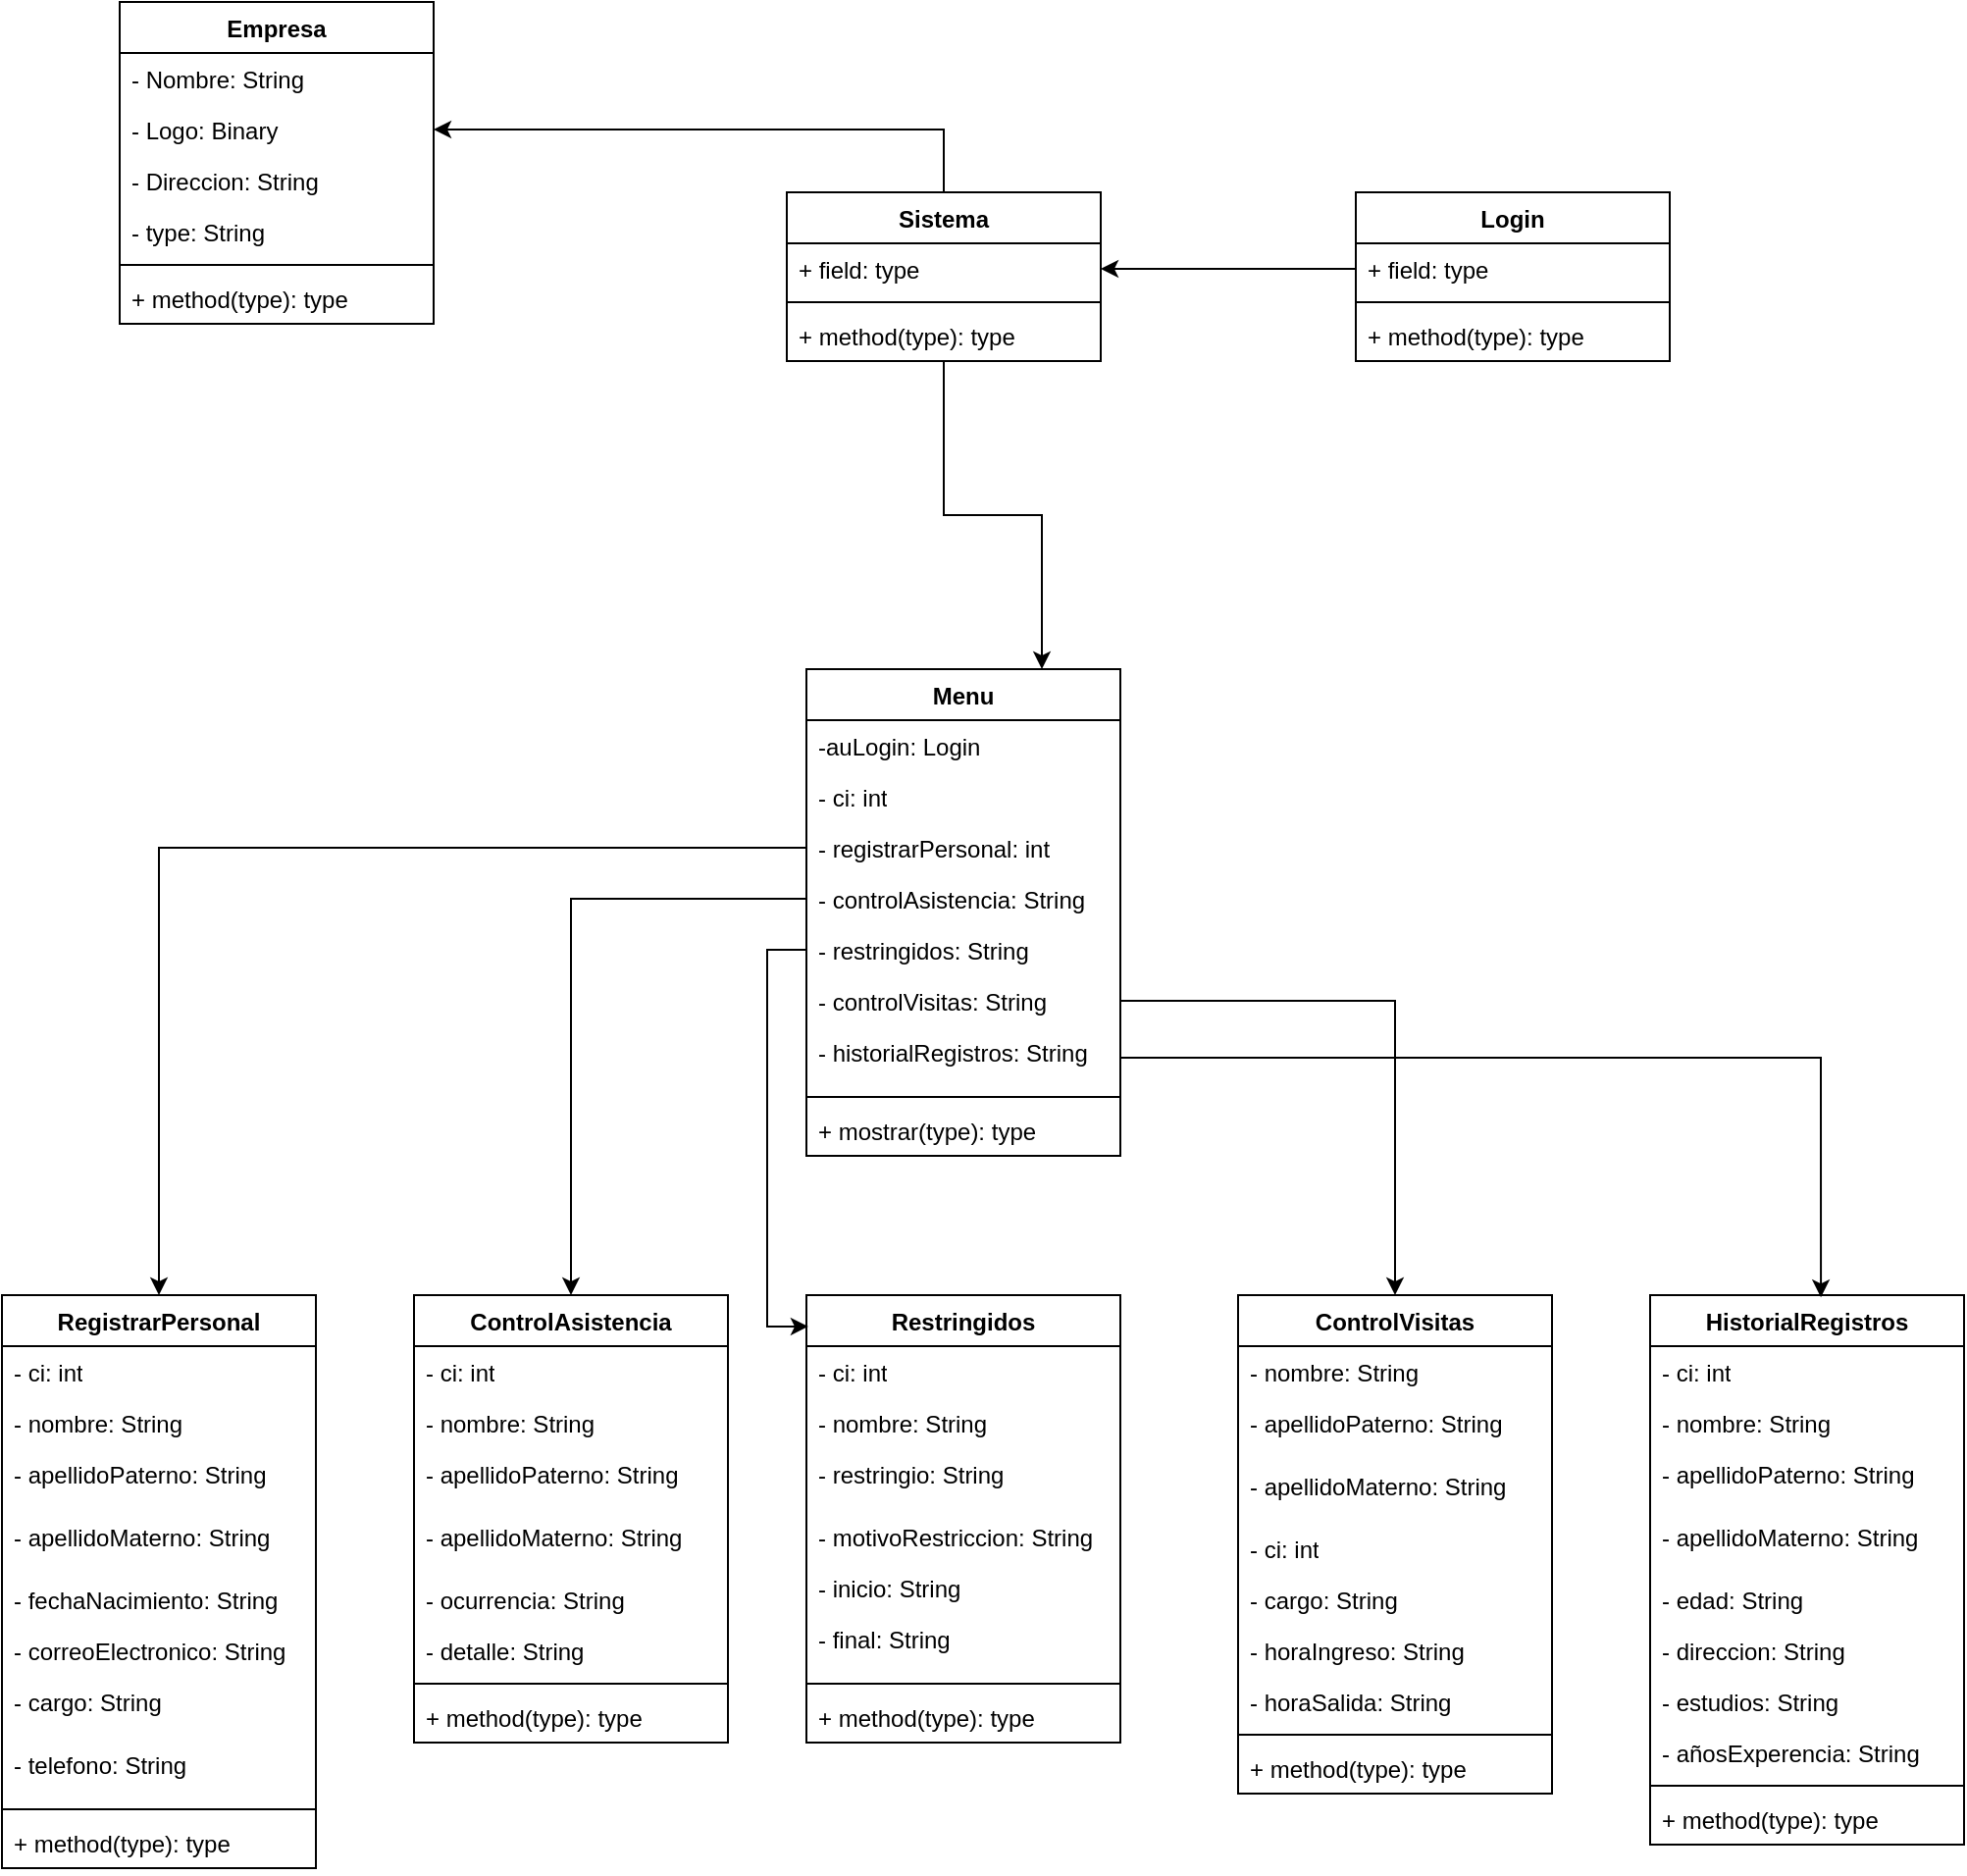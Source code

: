 <mxfile version="24.5.3" type="device">
  <diagram name="Página-1" id="l4zobJp5_yOm8P_IBGzT">
    <mxGraphModel dx="2261" dy="2013" grid="1" gridSize="10" guides="1" tooltips="1" connect="1" arrows="1" fold="1" page="1" pageScale="1" pageWidth="827" pageHeight="1169" math="0" shadow="0">
      <root>
        <mxCell id="0" />
        <mxCell id="1" parent="0" />
        <mxCell id="Njvmpggs-E8gWhqgLI6E-2" value="Empresa" style="swimlane;fontStyle=1;align=center;verticalAlign=top;childLayout=stackLayout;horizontal=1;startSize=26;horizontalStack=0;resizeParent=1;resizeParentMax=0;resizeLast=0;collapsible=1;marginBottom=0;whiteSpace=wrap;html=1;" parent="1" vertex="1">
          <mxGeometry x="-80" y="-630" width="160" height="164" as="geometry" />
        </mxCell>
        <mxCell id="Njvmpggs-E8gWhqgLI6E-3" value="- Nombre: String" style="text;strokeColor=none;fillColor=none;align=left;verticalAlign=top;spacingLeft=4;spacingRight=4;overflow=hidden;rotatable=0;points=[[0,0.5],[1,0.5]];portConstraint=eastwest;whiteSpace=wrap;html=1;" parent="Njvmpggs-E8gWhqgLI6E-2" vertex="1">
          <mxGeometry y="26" width="160" height="26" as="geometry" />
        </mxCell>
        <mxCell id="Njvmpggs-E8gWhqgLI6E-4" value="- Logo: Binary" style="text;strokeColor=none;fillColor=none;align=left;verticalAlign=top;spacingLeft=4;spacingRight=4;overflow=hidden;rotatable=0;points=[[0,0.5],[1,0.5]];portConstraint=eastwest;whiteSpace=wrap;html=1;" parent="Njvmpggs-E8gWhqgLI6E-2" vertex="1">
          <mxGeometry y="52" width="160" height="26" as="geometry" />
        </mxCell>
        <mxCell id="Njvmpggs-E8gWhqgLI6E-5" value="- Direccion: String" style="text;strokeColor=none;fillColor=none;align=left;verticalAlign=top;spacingLeft=4;spacingRight=4;overflow=hidden;rotatable=0;points=[[0,0.5],[1,0.5]];portConstraint=eastwest;whiteSpace=wrap;html=1;" parent="Njvmpggs-E8gWhqgLI6E-2" vertex="1">
          <mxGeometry y="78" width="160" height="26" as="geometry" />
        </mxCell>
        <mxCell id="Njvmpggs-E8gWhqgLI6E-6" value="- type: String" style="text;strokeColor=none;fillColor=none;align=left;verticalAlign=top;spacingLeft=4;spacingRight=4;overflow=hidden;rotatable=0;points=[[0,0.5],[1,0.5]];portConstraint=eastwest;whiteSpace=wrap;html=1;" parent="Njvmpggs-E8gWhqgLI6E-2" vertex="1">
          <mxGeometry y="104" width="160" height="26" as="geometry" />
        </mxCell>
        <mxCell id="Njvmpggs-E8gWhqgLI6E-7" value="" style="line;strokeWidth=1;fillColor=none;align=left;verticalAlign=middle;spacingTop=-1;spacingLeft=3;spacingRight=3;rotatable=0;labelPosition=right;points=[];portConstraint=eastwest;strokeColor=inherit;" parent="Njvmpggs-E8gWhqgLI6E-2" vertex="1">
          <mxGeometry y="130" width="160" height="8" as="geometry" />
        </mxCell>
        <mxCell id="Njvmpggs-E8gWhqgLI6E-8" value="+ method(type): type" style="text;strokeColor=none;fillColor=none;align=left;verticalAlign=top;spacingLeft=4;spacingRight=4;overflow=hidden;rotatable=0;points=[[0,0.5],[1,0.5]];portConstraint=eastwest;whiteSpace=wrap;html=1;" parent="Njvmpggs-E8gWhqgLI6E-2" vertex="1">
          <mxGeometry y="138" width="160" height="26" as="geometry" />
        </mxCell>
        <mxCell id="VbgoUqTaiL9bxgpN17RA-54" style="edgeStyle=orthogonalEdgeStyle;rounded=0;orthogonalLoop=1;jettySize=auto;html=1;entryX=0.75;entryY=0;entryDx=0;entryDy=0;" edge="1" parent="1" source="Njvmpggs-E8gWhqgLI6E-44" target="Njvmpggs-E8gWhqgLI6E-52">
          <mxGeometry relative="1" as="geometry" />
        </mxCell>
        <mxCell id="VbgoUqTaiL9bxgpN17RA-56" style="edgeStyle=orthogonalEdgeStyle;rounded=0;orthogonalLoop=1;jettySize=auto;html=1;entryX=1;entryY=0.5;entryDx=0;entryDy=0;" edge="1" parent="1" source="Njvmpggs-E8gWhqgLI6E-44" target="Njvmpggs-E8gWhqgLI6E-4">
          <mxGeometry relative="1" as="geometry" />
        </mxCell>
        <mxCell id="Njvmpggs-E8gWhqgLI6E-44" value="Sistema" style="swimlane;fontStyle=1;align=center;verticalAlign=top;childLayout=stackLayout;horizontal=1;startSize=26;horizontalStack=0;resizeParent=1;resizeParentMax=0;resizeLast=0;collapsible=1;marginBottom=0;whiteSpace=wrap;html=1;" parent="1" vertex="1">
          <mxGeometry x="260" y="-533" width="160" height="86" as="geometry" />
        </mxCell>
        <mxCell id="Njvmpggs-E8gWhqgLI6E-45" value="+ field: type" style="text;strokeColor=none;fillColor=none;align=left;verticalAlign=top;spacingLeft=4;spacingRight=4;overflow=hidden;rotatable=0;points=[[0,0.5],[1,0.5]];portConstraint=eastwest;whiteSpace=wrap;html=1;" parent="Njvmpggs-E8gWhqgLI6E-44" vertex="1">
          <mxGeometry y="26" width="160" height="26" as="geometry" />
        </mxCell>
        <mxCell id="Njvmpggs-E8gWhqgLI6E-46" value="" style="line;strokeWidth=1;fillColor=none;align=left;verticalAlign=middle;spacingTop=-1;spacingLeft=3;spacingRight=3;rotatable=0;labelPosition=right;points=[];portConstraint=eastwest;strokeColor=inherit;" parent="Njvmpggs-E8gWhqgLI6E-44" vertex="1">
          <mxGeometry y="52" width="160" height="8" as="geometry" />
        </mxCell>
        <mxCell id="Njvmpggs-E8gWhqgLI6E-47" value="+ method(type): type" style="text;strokeColor=none;fillColor=none;align=left;verticalAlign=top;spacingLeft=4;spacingRight=4;overflow=hidden;rotatable=0;points=[[0,0.5],[1,0.5]];portConstraint=eastwest;whiteSpace=wrap;html=1;" parent="Njvmpggs-E8gWhqgLI6E-44" vertex="1">
          <mxGeometry y="60" width="160" height="26" as="geometry" />
        </mxCell>
        <mxCell id="Njvmpggs-E8gWhqgLI6E-48" value="Login" style="swimlane;fontStyle=1;align=center;verticalAlign=top;childLayout=stackLayout;horizontal=1;startSize=26;horizontalStack=0;resizeParent=1;resizeParentMax=0;resizeLast=0;collapsible=1;marginBottom=0;whiteSpace=wrap;html=1;" parent="1" vertex="1">
          <mxGeometry x="550" y="-533" width="160" height="86" as="geometry" />
        </mxCell>
        <mxCell id="Njvmpggs-E8gWhqgLI6E-49" value="+ field: type" style="text;strokeColor=none;fillColor=none;align=left;verticalAlign=top;spacingLeft=4;spacingRight=4;overflow=hidden;rotatable=0;points=[[0,0.5],[1,0.5]];portConstraint=eastwest;whiteSpace=wrap;html=1;" parent="Njvmpggs-E8gWhqgLI6E-48" vertex="1">
          <mxGeometry y="26" width="160" height="26" as="geometry" />
        </mxCell>
        <mxCell id="Njvmpggs-E8gWhqgLI6E-50" value="" style="line;strokeWidth=1;fillColor=none;align=left;verticalAlign=middle;spacingTop=-1;spacingLeft=3;spacingRight=3;rotatable=0;labelPosition=right;points=[];portConstraint=eastwest;strokeColor=inherit;" parent="Njvmpggs-E8gWhqgLI6E-48" vertex="1">
          <mxGeometry y="52" width="160" height="8" as="geometry" />
        </mxCell>
        <mxCell id="Njvmpggs-E8gWhqgLI6E-51" value="+ method(type): type" style="text;strokeColor=none;fillColor=none;align=left;verticalAlign=top;spacingLeft=4;spacingRight=4;overflow=hidden;rotatable=0;points=[[0,0.5],[1,0.5]];portConstraint=eastwest;whiteSpace=wrap;html=1;" parent="Njvmpggs-E8gWhqgLI6E-48" vertex="1">
          <mxGeometry y="60" width="160" height="26" as="geometry" />
        </mxCell>
        <mxCell id="Njvmpggs-E8gWhqgLI6E-52" value="Menu" style="swimlane;fontStyle=1;align=center;verticalAlign=top;childLayout=stackLayout;horizontal=1;startSize=26;horizontalStack=0;resizeParent=1;resizeParentMax=0;resizeLast=0;collapsible=1;marginBottom=0;whiteSpace=wrap;html=1;" parent="1" vertex="1">
          <mxGeometry x="270" y="-290" width="160" height="248" as="geometry" />
        </mxCell>
        <mxCell id="Njvmpggs-E8gWhqgLI6E-53" value="-auLogin: Login" style="text;strokeColor=none;fillColor=none;align=left;verticalAlign=top;spacingLeft=4;spacingRight=4;overflow=hidden;rotatable=0;points=[[0,0.5],[1,0.5]];portConstraint=eastwest;whiteSpace=wrap;html=1;" parent="Njvmpggs-E8gWhqgLI6E-52" vertex="1">
          <mxGeometry y="26" width="160" height="26" as="geometry" />
        </mxCell>
        <mxCell id="Njvmpggs-E8gWhqgLI6E-54" value="- ci: int" style="text;strokeColor=none;fillColor=none;align=left;verticalAlign=top;spacingLeft=4;spacingRight=4;overflow=hidden;rotatable=0;points=[[0,0.5],[1,0.5]];portConstraint=eastwest;whiteSpace=wrap;html=1;" parent="Njvmpggs-E8gWhqgLI6E-52" vertex="1">
          <mxGeometry y="52" width="160" height="26" as="geometry" />
        </mxCell>
        <mxCell id="VbgoUqTaiL9bxgpN17RA-46" value="- registrarPersonal: int" style="text;strokeColor=none;fillColor=none;align=left;verticalAlign=top;spacingLeft=4;spacingRight=4;overflow=hidden;rotatable=0;points=[[0,0.5],[1,0.5]];portConstraint=eastwest;whiteSpace=wrap;html=1;" vertex="1" parent="Njvmpggs-E8gWhqgLI6E-52">
          <mxGeometry y="78" width="160" height="26" as="geometry" />
        </mxCell>
        <mxCell id="Njvmpggs-E8gWhqgLI6E-55" value="- controlAsistencia: String" style="text;strokeColor=none;fillColor=none;align=left;verticalAlign=top;spacingLeft=4;spacingRight=4;overflow=hidden;rotatable=0;points=[[0,0.5],[1,0.5]];portConstraint=eastwest;whiteSpace=wrap;html=1;" parent="Njvmpggs-E8gWhqgLI6E-52" vertex="1">
          <mxGeometry y="104" width="160" height="26" as="geometry" />
        </mxCell>
        <mxCell id="Njvmpggs-E8gWhqgLI6E-56" value="- restringidos: String" style="text;strokeColor=none;fillColor=none;align=left;verticalAlign=top;spacingLeft=4;spacingRight=4;overflow=hidden;rotatable=0;points=[[0,0.5],[1,0.5]];portConstraint=eastwest;whiteSpace=wrap;html=1;" parent="Njvmpggs-E8gWhqgLI6E-52" vertex="1">
          <mxGeometry y="130" width="160" height="26" as="geometry" />
        </mxCell>
        <mxCell id="Njvmpggs-E8gWhqgLI6E-57" value="- controlVisitas: String" style="text;strokeColor=none;fillColor=none;align=left;verticalAlign=top;spacingLeft=4;spacingRight=4;overflow=hidden;rotatable=0;points=[[0,0.5],[1,0.5]];portConstraint=eastwest;whiteSpace=wrap;html=1;" parent="Njvmpggs-E8gWhqgLI6E-52" vertex="1">
          <mxGeometry y="156" width="160" height="26" as="geometry" />
        </mxCell>
        <mxCell id="Njvmpggs-E8gWhqgLI6E-58" value="- historialRegistros: String" style="text;strokeColor=none;fillColor=none;align=left;verticalAlign=top;spacingLeft=4;spacingRight=4;overflow=hidden;rotatable=0;points=[[0,0.5],[1,0.5]];portConstraint=eastwest;whiteSpace=wrap;html=1;" parent="Njvmpggs-E8gWhqgLI6E-52" vertex="1">
          <mxGeometry y="182" width="160" height="32" as="geometry" />
        </mxCell>
        <mxCell id="Njvmpggs-E8gWhqgLI6E-59" value="" style="line;strokeWidth=1;fillColor=none;align=left;verticalAlign=middle;spacingTop=-1;spacingLeft=3;spacingRight=3;rotatable=0;labelPosition=right;points=[];portConstraint=eastwest;strokeColor=inherit;" parent="Njvmpggs-E8gWhqgLI6E-52" vertex="1">
          <mxGeometry y="214" width="160" height="8" as="geometry" />
        </mxCell>
        <mxCell id="Njvmpggs-E8gWhqgLI6E-60" value="+ mostrar(type): type" style="text;strokeColor=none;fillColor=none;align=left;verticalAlign=top;spacingLeft=4;spacingRight=4;overflow=hidden;rotatable=0;points=[[0,0.5],[1,0.5]];portConstraint=eastwest;whiteSpace=wrap;html=1;" parent="Njvmpggs-E8gWhqgLI6E-52" vertex="1">
          <mxGeometry y="222" width="160" height="26" as="geometry" />
        </mxCell>
        <mxCell id="Pa5EIfAFS2gw2JX5hTnK-1" value="RegistrarPersonal" style="swimlane;fontStyle=1;align=center;verticalAlign=top;childLayout=stackLayout;horizontal=1;startSize=26;horizontalStack=0;resizeParent=1;resizeParentMax=0;resizeLast=0;collapsible=1;marginBottom=0;whiteSpace=wrap;html=1;" parent="1" vertex="1">
          <mxGeometry x="-140" y="29" width="160" height="292" as="geometry" />
        </mxCell>
        <mxCell id="Pa5EIfAFS2gw2JX5hTnK-2" value="- ci: int" style="text;strokeColor=none;fillColor=none;align=left;verticalAlign=top;spacingLeft=4;spacingRight=4;overflow=hidden;rotatable=0;points=[[0,0.5],[1,0.5]];portConstraint=eastwest;whiteSpace=wrap;html=1;" parent="Pa5EIfAFS2gw2JX5hTnK-1" vertex="1">
          <mxGeometry y="26" width="160" height="26" as="geometry" />
        </mxCell>
        <mxCell id="Pa5EIfAFS2gw2JX5hTnK-4" value="- nombre: String" style="text;strokeColor=none;fillColor=none;align=left;verticalAlign=top;spacingLeft=4;spacingRight=4;overflow=hidden;rotatable=0;points=[[0,0.5],[1,0.5]];portConstraint=eastwest;whiteSpace=wrap;html=1;" parent="Pa5EIfAFS2gw2JX5hTnK-1" vertex="1">
          <mxGeometry y="52" width="160" height="26" as="geometry" />
        </mxCell>
        <mxCell id="Pa5EIfAFS2gw2JX5hTnK-5" value="- apellidoPaterno: String" style="text;strokeColor=none;fillColor=none;align=left;verticalAlign=top;spacingLeft=4;spacingRight=4;overflow=hidden;rotatable=0;points=[[0,0.5],[1,0.5]];portConstraint=eastwest;whiteSpace=wrap;html=1;" parent="Pa5EIfAFS2gw2JX5hTnK-1" vertex="1">
          <mxGeometry y="78" width="160" height="32" as="geometry" />
        </mxCell>
        <mxCell id="Pa5EIfAFS2gw2JX5hTnK-13" value="- apellidoMaterno: String" style="text;strokeColor=none;fillColor=none;align=left;verticalAlign=top;spacingLeft=4;spacingRight=4;overflow=hidden;rotatable=0;points=[[0,0.5],[1,0.5]];portConstraint=eastwest;whiteSpace=wrap;html=1;" parent="Pa5EIfAFS2gw2JX5hTnK-1" vertex="1">
          <mxGeometry y="110" width="160" height="32" as="geometry" />
        </mxCell>
        <mxCell id="Pa5EIfAFS2gw2JX5hTnK-14" value="- fechaNacimiento: String" style="text;strokeColor=none;fillColor=none;align=left;verticalAlign=top;spacingLeft=4;spacingRight=4;overflow=hidden;rotatable=0;points=[[0,0.5],[1,0.5]];portConstraint=eastwest;whiteSpace=wrap;html=1;" parent="Pa5EIfAFS2gw2JX5hTnK-1" vertex="1">
          <mxGeometry y="142" width="160" height="26" as="geometry" />
        </mxCell>
        <mxCell id="Pa5EIfAFS2gw2JX5hTnK-3" value="- correoElectronico: String" style="text;strokeColor=none;fillColor=none;align=left;verticalAlign=top;spacingLeft=4;spacingRight=4;overflow=hidden;rotatable=0;points=[[0,0.5],[1,0.5]];portConstraint=eastwest;whiteSpace=wrap;html=1;" parent="Pa5EIfAFS2gw2JX5hTnK-1" vertex="1">
          <mxGeometry y="168" width="160" height="26" as="geometry" />
        </mxCell>
        <mxCell id="Pa5EIfAFS2gw2JX5hTnK-6" value="- cargo: String" style="text;strokeColor=none;fillColor=none;align=left;verticalAlign=top;spacingLeft=4;spacingRight=4;overflow=hidden;rotatable=0;points=[[0,0.5],[1,0.5]];portConstraint=eastwest;whiteSpace=wrap;html=1;" parent="Pa5EIfAFS2gw2JX5hTnK-1" vertex="1">
          <mxGeometry y="194" width="160" height="32" as="geometry" />
        </mxCell>
        <mxCell id="Pa5EIfAFS2gw2JX5hTnK-7" value="- telefono: String" style="text;strokeColor=none;fillColor=none;align=left;verticalAlign=top;spacingLeft=4;spacingRight=4;overflow=hidden;rotatable=0;points=[[0,0.5],[1,0.5]];portConstraint=eastwest;whiteSpace=wrap;html=1;" parent="Pa5EIfAFS2gw2JX5hTnK-1" vertex="1">
          <mxGeometry y="226" width="160" height="32" as="geometry" />
        </mxCell>
        <mxCell id="Pa5EIfAFS2gw2JX5hTnK-11" value="" style="line;strokeWidth=1;fillColor=none;align=left;verticalAlign=middle;spacingTop=-1;spacingLeft=3;spacingRight=3;rotatable=0;labelPosition=right;points=[];portConstraint=eastwest;strokeColor=inherit;" parent="Pa5EIfAFS2gw2JX5hTnK-1" vertex="1">
          <mxGeometry y="258" width="160" height="8" as="geometry" />
        </mxCell>
        <mxCell id="Pa5EIfAFS2gw2JX5hTnK-12" value="+ method(type): type" style="text;strokeColor=none;fillColor=none;align=left;verticalAlign=top;spacingLeft=4;spacingRight=4;overflow=hidden;rotatable=0;points=[[0,0.5],[1,0.5]];portConstraint=eastwest;whiteSpace=wrap;html=1;" parent="Pa5EIfAFS2gw2JX5hTnK-1" vertex="1">
          <mxGeometry y="266" width="160" height="26" as="geometry" />
        </mxCell>
        <mxCell id="VbgoUqTaiL9bxgpN17RA-1" value="ControlAsistencia" style="swimlane;fontStyle=1;align=center;verticalAlign=top;childLayout=stackLayout;horizontal=1;startSize=26;horizontalStack=0;resizeParent=1;resizeParentMax=0;resizeLast=0;collapsible=1;marginBottom=0;whiteSpace=wrap;html=1;" vertex="1" parent="1">
          <mxGeometry x="70" y="29" width="160" height="228" as="geometry" />
        </mxCell>
        <mxCell id="VbgoUqTaiL9bxgpN17RA-2" value="- ci: int" style="text;strokeColor=none;fillColor=none;align=left;verticalAlign=top;spacingLeft=4;spacingRight=4;overflow=hidden;rotatable=0;points=[[0,0.5],[1,0.5]];portConstraint=eastwest;whiteSpace=wrap;html=1;" vertex="1" parent="VbgoUqTaiL9bxgpN17RA-1">
          <mxGeometry y="26" width="160" height="26" as="geometry" />
        </mxCell>
        <mxCell id="VbgoUqTaiL9bxgpN17RA-3" value="- nombre: String" style="text;strokeColor=none;fillColor=none;align=left;verticalAlign=top;spacingLeft=4;spacingRight=4;overflow=hidden;rotatable=0;points=[[0,0.5],[1,0.5]];portConstraint=eastwest;whiteSpace=wrap;html=1;" vertex="1" parent="VbgoUqTaiL9bxgpN17RA-1">
          <mxGeometry y="52" width="160" height="26" as="geometry" />
        </mxCell>
        <mxCell id="VbgoUqTaiL9bxgpN17RA-4" value="- apellidoPaterno: String" style="text;strokeColor=none;fillColor=none;align=left;verticalAlign=top;spacingLeft=4;spacingRight=4;overflow=hidden;rotatable=0;points=[[0,0.5],[1,0.5]];portConstraint=eastwest;whiteSpace=wrap;html=1;" vertex="1" parent="VbgoUqTaiL9bxgpN17RA-1">
          <mxGeometry y="78" width="160" height="32" as="geometry" />
        </mxCell>
        <mxCell id="VbgoUqTaiL9bxgpN17RA-5" value="- apellidoMaterno: String" style="text;strokeColor=none;fillColor=none;align=left;verticalAlign=top;spacingLeft=4;spacingRight=4;overflow=hidden;rotatable=0;points=[[0,0.5],[1,0.5]];portConstraint=eastwest;whiteSpace=wrap;html=1;" vertex="1" parent="VbgoUqTaiL9bxgpN17RA-1">
          <mxGeometry y="110" width="160" height="32" as="geometry" />
        </mxCell>
        <mxCell id="VbgoUqTaiL9bxgpN17RA-6" value="- ocurrencia: String" style="text;strokeColor=none;fillColor=none;align=left;verticalAlign=top;spacingLeft=4;spacingRight=4;overflow=hidden;rotatable=0;points=[[0,0.5],[1,0.5]];portConstraint=eastwest;whiteSpace=wrap;html=1;" vertex="1" parent="VbgoUqTaiL9bxgpN17RA-1">
          <mxGeometry y="142" width="160" height="26" as="geometry" />
        </mxCell>
        <mxCell id="VbgoUqTaiL9bxgpN17RA-7" value="- detalle: String" style="text;strokeColor=none;fillColor=none;align=left;verticalAlign=top;spacingLeft=4;spacingRight=4;overflow=hidden;rotatable=0;points=[[0,0.5],[1,0.5]];portConstraint=eastwest;whiteSpace=wrap;html=1;" vertex="1" parent="VbgoUqTaiL9bxgpN17RA-1">
          <mxGeometry y="168" width="160" height="26" as="geometry" />
        </mxCell>
        <mxCell id="VbgoUqTaiL9bxgpN17RA-10" value="" style="line;strokeWidth=1;fillColor=none;align=left;verticalAlign=middle;spacingTop=-1;spacingLeft=3;spacingRight=3;rotatable=0;labelPosition=right;points=[];portConstraint=eastwest;strokeColor=inherit;" vertex="1" parent="VbgoUqTaiL9bxgpN17RA-1">
          <mxGeometry y="194" width="160" height="8" as="geometry" />
        </mxCell>
        <mxCell id="VbgoUqTaiL9bxgpN17RA-11" value="+ method(type): type" style="text;strokeColor=none;fillColor=none;align=left;verticalAlign=top;spacingLeft=4;spacingRight=4;overflow=hidden;rotatable=0;points=[[0,0.5],[1,0.5]];portConstraint=eastwest;whiteSpace=wrap;html=1;" vertex="1" parent="VbgoUqTaiL9bxgpN17RA-1">
          <mxGeometry y="202" width="160" height="26" as="geometry" />
        </mxCell>
        <mxCell id="VbgoUqTaiL9bxgpN17RA-12" value="Restringidos" style="swimlane;fontStyle=1;align=center;verticalAlign=top;childLayout=stackLayout;horizontal=1;startSize=26;horizontalStack=0;resizeParent=1;resizeParentMax=0;resizeLast=0;collapsible=1;marginBottom=0;whiteSpace=wrap;html=1;" vertex="1" parent="1">
          <mxGeometry x="270" y="29" width="160" height="228" as="geometry" />
        </mxCell>
        <mxCell id="VbgoUqTaiL9bxgpN17RA-13" value="- ci: int" style="text;strokeColor=none;fillColor=none;align=left;verticalAlign=top;spacingLeft=4;spacingRight=4;overflow=hidden;rotatable=0;points=[[0,0.5],[1,0.5]];portConstraint=eastwest;whiteSpace=wrap;html=1;" vertex="1" parent="VbgoUqTaiL9bxgpN17RA-12">
          <mxGeometry y="26" width="160" height="26" as="geometry" />
        </mxCell>
        <mxCell id="VbgoUqTaiL9bxgpN17RA-14" value="- nombre: String" style="text;strokeColor=none;fillColor=none;align=left;verticalAlign=top;spacingLeft=4;spacingRight=4;overflow=hidden;rotatable=0;points=[[0,0.5],[1,0.5]];portConstraint=eastwest;whiteSpace=wrap;html=1;" vertex="1" parent="VbgoUqTaiL9bxgpN17RA-12">
          <mxGeometry y="52" width="160" height="26" as="geometry" />
        </mxCell>
        <mxCell id="VbgoUqTaiL9bxgpN17RA-16" value="- restringio: String" style="text;strokeColor=none;fillColor=none;align=left;verticalAlign=top;spacingLeft=4;spacingRight=4;overflow=hidden;rotatable=0;points=[[0,0.5],[1,0.5]];portConstraint=eastwest;whiteSpace=wrap;html=1;" vertex="1" parent="VbgoUqTaiL9bxgpN17RA-12">
          <mxGeometry y="78" width="160" height="32" as="geometry" />
        </mxCell>
        <mxCell id="VbgoUqTaiL9bxgpN17RA-17" value="- motivoRestriccion: String" style="text;strokeColor=none;fillColor=none;align=left;verticalAlign=top;spacingLeft=4;spacingRight=4;overflow=hidden;rotatable=0;points=[[0,0.5],[1,0.5]];portConstraint=eastwest;whiteSpace=wrap;html=1;" vertex="1" parent="VbgoUqTaiL9bxgpN17RA-12">
          <mxGeometry y="110" width="160" height="26" as="geometry" />
        </mxCell>
        <mxCell id="VbgoUqTaiL9bxgpN17RA-18" value="- inicio: String" style="text;strokeColor=none;fillColor=none;align=left;verticalAlign=top;spacingLeft=4;spacingRight=4;overflow=hidden;rotatable=0;points=[[0,0.5],[1,0.5]];portConstraint=eastwest;whiteSpace=wrap;html=1;" vertex="1" parent="VbgoUqTaiL9bxgpN17RA-12">
          <mxGeometry y="136" width="160" height="26" as="geometry" />
        </mxCell>
        <mxCell id="VbgoUqTaiL9bxgpN17RA-19" value="- final: String" style="text;strokeColor=none;fillColor=none;align=left;verticalAlign=top;spacingLeft=4;spacingRight=4;overflow=hidden;rotatable=0;points=[[0,0.5],[1,0.5]];portConstraint=eastwest;whiteSpace=wrap;html=1;" vertex="1" parent="VbgoUqTaiL9bxgpN17RA-12">
          <mxGeometry y="162" width="160" height="32" as="geometry" />
        </mxCell>
        <mxCell id="VbgoUqTaiL9bxgpN17RA-21" value="" style="line;strokeWidth=1;fillColor=none;align=left;verticalAlign=middle;spacingTop=-1;spacingLeft=3;spacingRight=3;rotatable=0;labelPosition=right;points=[];portConstraint=eastwest;strokeColor=inherit;" vertex="1" parent="VbgoUqTaiL9bxgpN17RA-12">
          <mxGeometry y="194" width="160" height="8" as="geometry" />
        </mxCell>
        <mxCell id="VbgoUqTaiL9bxgpN17RA-22" value="+ method(type): type" style="text;strokeColor=none;fillColor=none;align=left;verticalAlign=top;spacingLeft=4;spacingRight=4;overflow=hidden;rotatable=0;points=[[0,0.5],[1,0.5]];portConstraint=eastwest;whiteSpace=wrap;html=1;" vertex="1" parent="VbgoUqTaiL9bxgpN17RA-12">
          <mxGeometry y="202" width="160" height="26" as="geometry" />
        </mxCell>
        <mxCell id="VbgoUqTaiL9bxgpN17RA-23" value="ControlVisitas" style="swimlane;fontStyle=1;align=center;verticalAlign=top;childLayout=stackLayout;horizontal=1;startSize=26;horizontalStack=0;resizeParent=1;resizeParentMax=0;resizeLast=0;collapsible=1;marginBottom=0;whiteSpace=wrap;html=1;" vertex="1" parent="1">
          <mxGeometry x="490" y="29" width="160" height="254" as="geometry" />
        </mxCell>
        <mxCell id="VbgoUqTaiL9bxgpN17RA-25" value="- nombre: String" style="text;strokeColor=none;fillColor=none;align=left;verticalAlign=top;spacingLeft=4;spacingRight=4;overflow=hidden;rotatable=0;points=[[0,0.5],[1,0.5]];portConstraint=eastwest;whiteSpace=wrap;html=1;" vertex="1" parent="VbgoUqTaiL9bxgpN17RA-23">
          <mxGeometry y="26" width="160" height="26" as="geometry" />
        </mxCell>
        <mxCell id="VbgoUqTaiL9bxgpN17RA-26" value="- apellidoPaterno: String" style="text;strokeColor=none;fillColor=none;align=left;verticalAlign=top;spacingLeft=4;spacingRight=4;overflow=hidden;rotatable=0;points=[[0,0.5],[1,0.5]];portConstraint=eastwest;whiteSpace=wrap;html=1;" vertex="1" parent="VbgoUqTaiL9bxgpN17RA-23">
          <mxGeometry y="52" width="160" height="32" as="geometry" />
        </mxCell>
        <mxCell id="VbgoUqTaiL9bxgpN17RA-27" value="- apellidoMaterno: String" style="text;strokeColor=none;fillColor=none;align=left;verticalAlign=top;spacingLeft=4;spacingRight=4;overflow=hidden;rotatable=0;points=[[0,0.5],[1,0.5]];portConstraint=eastwest;whiteSpace=wrap;html=1;" vertex="1" parent="VbgoUqTaiL9bxgpN17RA-23">
          <mxGeometry y="84" width="160" height="32" as="geometry" />
        </mxCell>
        <mxCell id="VbgoUqTaiL9bxgpN17RA-24" value="- ci: int" style="text;strokeColor=none;fillColor=none;align=left;verticalAlign=top;spacingLeft=4;spacingRight=4;overflow=hidden;rotatable=0;points=[[0,0.5],[1,0.5]];portConstraint=eastwest;whiteSpace=wrap;html=1;" vertex="1" parent="VbgoUqTaiL9bxgpN17RA-23">
          <mxGeometry y="116" width="160" height="26" as="geometry" />
        </mxCell>
        <mxCell id="VbgoUqTaiL9bxgpN17RA-28" value="- cargo: String" style="text;strokeColor=none;fillColor=none;align=left;verticalAlign=top;spacingLeft=4;spacingRight=4;overflow=hidden;rotatable=0;points=[[0,0.5],[1,0.5]];portConstraint=eastwest;whiteSpace=wrap;html=1;" vertex="1" parent="VbgoUqTaiL9bxgpN17RA-23">
          <mxGeometry y="142" width="160" height="26" as="geometry" />
        </mxCell>
        <mxCell id="VbgoUqTaiL9bxgpN17RA-34" value="- horaIngreso: String" style="text;strokeColor=none;fillColor=none;align=left;verticalAlign=top;spacingLeft=4;spacingRight=4;overflow=hidden;rotatable=0;points=[[0,0.5],[1,0.5]];portConstraint=eastwest;whiteSpace=wrap;html=1;" vertex="1" parent="VbgoUqTaiL9bxgpN17RA-23">
          <mxGeometry y="168" width="160" height="26" as="geometry" />
        </mxCell>
        <mxCell id="VbgoUqTaiL9bxgpN17RA-29" value="- horaSalida: String" style="text;strokeColor=none;fillColor=none;align=left;verticalAlign=top;spacingLeft=4;spacingRight=4;overflow=hidden;rotatable=0;points=[[0,0.5],[1,0.5]];portConstraint=eastwest;whiteSpace=wrap;html=1;" vertex="1" parent="VbgoUqTaiL9bxgpN17RA-23">
          <mxGeometry y="194" width="160" height="26" as="geometry" />
        </mxCell>
        <mxCell id="VbgoUqTaiL9bxgpN17RA-30" value="" style="line;strokeWidth=1;fillColor=none;align=left;verticalAlign=middle;spacingTop=-1;spacingLeft=3;spacingRight=3;rotatable=0;labelPosition=right;points=[];portConstraint=eastwest;strokeColor=inherit;" vertex="1" parent="VbgoUqTaiL9bxgpN17RA-23">
          <mxGeometry y="220" width="160" height="8" as="geometry" />
        </mxCell>
        <mxCell id="VbgoUqTaiL9bxgpN17RA-31" value="+ method(type): type" style="text;strokeColor=none;fillColor=none;align=left;verticalAlign=top;spacingLeft=4;spacingRight=4;overflow=hidden;rotatable=0;points=[[0,0.5],[1,0.5]];portConstraint=eastwest;whiteSpace=wrap;html=1;" vertex="1" parent="VbgoUqTaiL9bxgpN17RA-23">
          <mxGeometry y="228" width="160" height="26" as="geometry" />
        </mxCell>
        <mxCell id="VbgoUqTaiL9bxgpN17RA-35" value="HistorialRegistros" style="swimlane;fontStyle=1;align=center;verticalAlign=top;childLayout=stackLayout;horizontal=1;startSize=26;horizontalStack=0;resizeParent=1;resizeParentMax=0;resizeLast=0;collapsible=1;marginBottom=0;whiteSpace=wrap;html=1;" vertex="1" parent="1">
          <mxGeometry x="700" y="29" width="160" height="280" as="geometry" />
        </mxCell>
        <mxCell id="VbgoUqTaiL9bxgpN17RA-39" value="- ci: int" style="text;strokeColor=none;fillColor=none;align=left;verticalAlign=top;spacingLeft=4;spacingRight=4;overflow=hidden;rotatable=0;points=[[0,0.5],[1,0.5]];portConstraint=eastwest;whiteSpace=wrap;html=1;" vertex="1" parent="VbgoUqTaiL9bxgpN17RA-35">
          <mxGeometry y="26" width="160" height="26" as="geometry" />
        </mxCell>
        <mxCell id="VbgoUqTaiL9bxgpN17RA-36" value="- nombre: String" style="text;strokeColor=none;fillColor=none;align=left;verticalAlign=top;spacingLeft=4;spacingRight=4;overflow=hidden;rotatable=0;points=[[0,0.5],[1,0.5]];portConstraint=eastwest;whiteSpace=wrap;html=1;" vertex="1" parent="VbgoUqTaiL9bxgpN17RA-35">
          <mxGeometry y="52" width="160" height="26" as="geometry" />
        </mxCell>
        <mxCell id="VbgoUqTaiL9bxgpN17RA-37" value="- apellidoPaterno: String" style="text;strokeColor=none;fillColor=none;align=left;verticalAlign=top;spacingLeft=4;spacingRight=4;overflow=hidden;rotatable=0;points=[[0,0.5],[1,0.5]];portConstraint=eastwest;whiteSpace=wrap;html=1;" vertex="1" parent="VbgoUqTaiL9bxgpN17RA-35">
          <mxGeometry y="78" width="160" height="32" as="geometry" />
        </mxCell>
        <mxCell id="VbgoUqTaiL9bxgpN17RA-38" value="- apellidoMaterno: String" style="text;strokeColor=none;fillColor=none;align=left;verticalAlign=top;spacingLeft=4;spacingRight=4;overflow=hidden;rotatable=0;points=[[0,0.5],[1,0.5]];portConstraint=eastwest;whiteSpace=wrap;html=1;" vertex="1" parent="VbgoUqTaiL9bxgpN17RA-35">
          <mxGeometry y="110" width="160" height="32" as="geometry" />
        </mxCell>
        <mxCell id="VbgoUqTaiL9bxgpN17RA-40" value="- edad: String" style="text;strokeColor=none;fillColor=none;align=left;verticalAlign=top;spacingLeft=4;spacingRight=4;overflow=hidden;rotatable=0;points=[[0,0.5],[1,0.5]];portConstraint=eastwest;whiteSpace=wrap;html=1;" vertex="1" parent="VbgoUqTaiL9bxgpN17RA-35">
          <mxGeometry y="142" width="160" height="26" as="geometry" />
        </mxCell>
        <mxCell id="VbgoUqTaiL9bxgpN17RA-41" value="- direccion: String" style="text;strokeColor=none;fillColor=none;align=left;verticalAlign=top;spacingLeft=4;spacingRight=4;overflow=hidden;rotatable=0;points=[[0,0.5],[1,0.5]];portConstraint=eastwest;whiteSpace=wrap;html=1;" vertex="1" parent="VbgoUqTaiL9bxgpN17RA-35">
          <mxGeometry y="168" width="160" height="26" as="geometry" />
        </mxCell>
        <mxCell id="VbgoUqTaiL9bxgpN17RA-42" value="- estudios: String" style="text;strokeColor=none;fillColor=none;align=left;verticalAlign=top;spacingLeft=4;spacingRight=4;overflow=hidden;rotatable=0;points=[[0,0.5],[1,0.5]];portConstraint=eastwest;whiteSpace=wrap;html=1;" vertex="1" parent="VbgoUqTaiL9bxgpN17RA-35">
          <mxGeometry y="194" width="160" height="26" as="geometry" />
        </mxCell>
        <mxCell id="VbgoUqTaiL9bxgpN17RA-45" value="- añosExperencia: String" style="text;strokeColor=none;fillColor=none;align=left;verticalAlign=top;spacingLeft=4;spacingRight=4;overflow=hidden;rotatable=0;points=[[0,0.5],[1,0.5]];portConstraint=eastwest;whiteSpace=wrap;html=1;" vertex="1" parent="VbgoUqTaiL9bxgpN17RA-35">
          <mxGeometry y="220" width="160" height="26" as="geometry" />
        </mxCell>
        <mxCell id="VbgoUqTaiL9bxgpN17RA-43" value="" style="line;strokeWidth=1;fillColor=none;align=left;verticalAlign=middle;spacingTop=-1;spacingLeft=3;spacingRight=3;rotatable=0;labelPosition=right;points=[];portConstraint=eastwest;strokeColor=inherit;" vertex="1" parent="VbgoUqTaiL9bxgpN17RA-35">
          <mxGeometry y="246" width="160" height="8" as="geometry" />
        </mxCell>
        <mxCell id="VbgoUqTaiL9bxgpN17RA-44" value="+ method(type): type" style="text;strokeColor=none;fillColor=none;align=left;verticalAlign=top;spacingLeft=4;spacingRight=4;overflow=hidden;rotatable=0;points=[[0,0.5],[1,0.5]];portConstraint=eastwest;whiteSpace=wrap;html=1;" vertex="1" parent="VbgoUqTaiL9bxgpN17RA-35">
          <mxGeometry y="254" width="160" height="26" as="geometry" />
        </mxCell>
        <mxCell id="VbgoUqTaiL9bxgpN17RA-49" style="edgeStyle=orthogonalEdgeStyle;rounded=0;orthogonalLoop=1;jettySize=auto;html=1;entryX=0.5;entryY=0;entryDx=0;entryDy=0;" edge="1" parent="1" source="VbgoUqTaiL9bxgpN17RA-46" target="Pa5EIfAFS2gw2JX5hTnK-1">
          <mxGeometry relative="1" as="geometry" />
        </mxCell>
        <mxCell id="VbgoUqTaiL9bxgpN17RA-50" style="edgeStyle=orthogonalEdgeStyle;rounded=0;orthogonalLoop=1;jettySize=auto;html=1;entryX=0.5;entryY=0;entryDx=0;entryDy=0;" edge="1" parent="1" source="Njvmpggs-E8gWhqgLI6E-55" target="VbgoUqTaiL9bxgpN17RA-1">
          <mxGeometry relative="1" as="geometry" />
        </mxCell>
        <mxCell id="VbgoUqTaiL9bxgpN17RA-51" style="edgeStyle=orthogonalEdgeStyle;rounded=0;orthogonalLoop=1;jettySize=auto;html=1;entryX=0.006;entryY=0.07;entryDx=0;entryDy=0;entryPerimeter=0;" edge="1" parent="1" source="Njvmpggs-E8gWhqgLI6E-56" target="VbgoUqTaiL9bxgpN17RA-12">
          <mxGeometry relative="1" as="geometry" />
        </mxCell>
        <mxCell id="VbgoUqTaiL9bxgpN17RA-52" style="edgeStyle=orthogonalEdgeStyle;rounded=0;orthogonalLoop=1;jettySize=auto;html=1;entryX=0.5;entryY=0;entryDx=0;entryDy=0;" edge="1" parent="1" source="Njvmpggs-E8gWhqgLI6E-57" target="VbgoUqTaiL9bxgpN17RA-23">
          <mxGeometry relative="1" as="geometry" />
        </mxCell>
        <mxCell id="VbgoUqTaiL9bxgpN17RA-53" style="edgeStyle=orthogonalEdgeStyle;rounded=0;orthogonalLoop=1;jettySize=auto;html=1;entryX=0.544;entryY=0.004;entryDx=0;entryDy=0;entryPerimeter=0;" edge="1" parent="1" source="Njvmpggs-E8gWhqgLI6E-58" target="VbgoUqTaiL9bxgpN17RA-35">
          <mxGeometry relative="1" as="geometry" />
        </mxCell>
        <mxCell id="VbgoUqTaiL9bxgpN17RA-57" style="edgeStyle=orthogonalEdgeStyle;rounded=0;orthogonalLoop=1;jettySize=auto;html=1;entryX=1;entryY=0.5;entryDx=0;entryDy=0;" edge="1" parent="1" source="Njvmpggs-E8gWhqgLI6E-49" target="Njvmpggs-E8gWhqgLI6E-45">
          <mxGeometry relative="1" as="geometry" />
        </mxCell>
      </root>
    </mxGraphModel>
  </diagram>
</mxfile>
